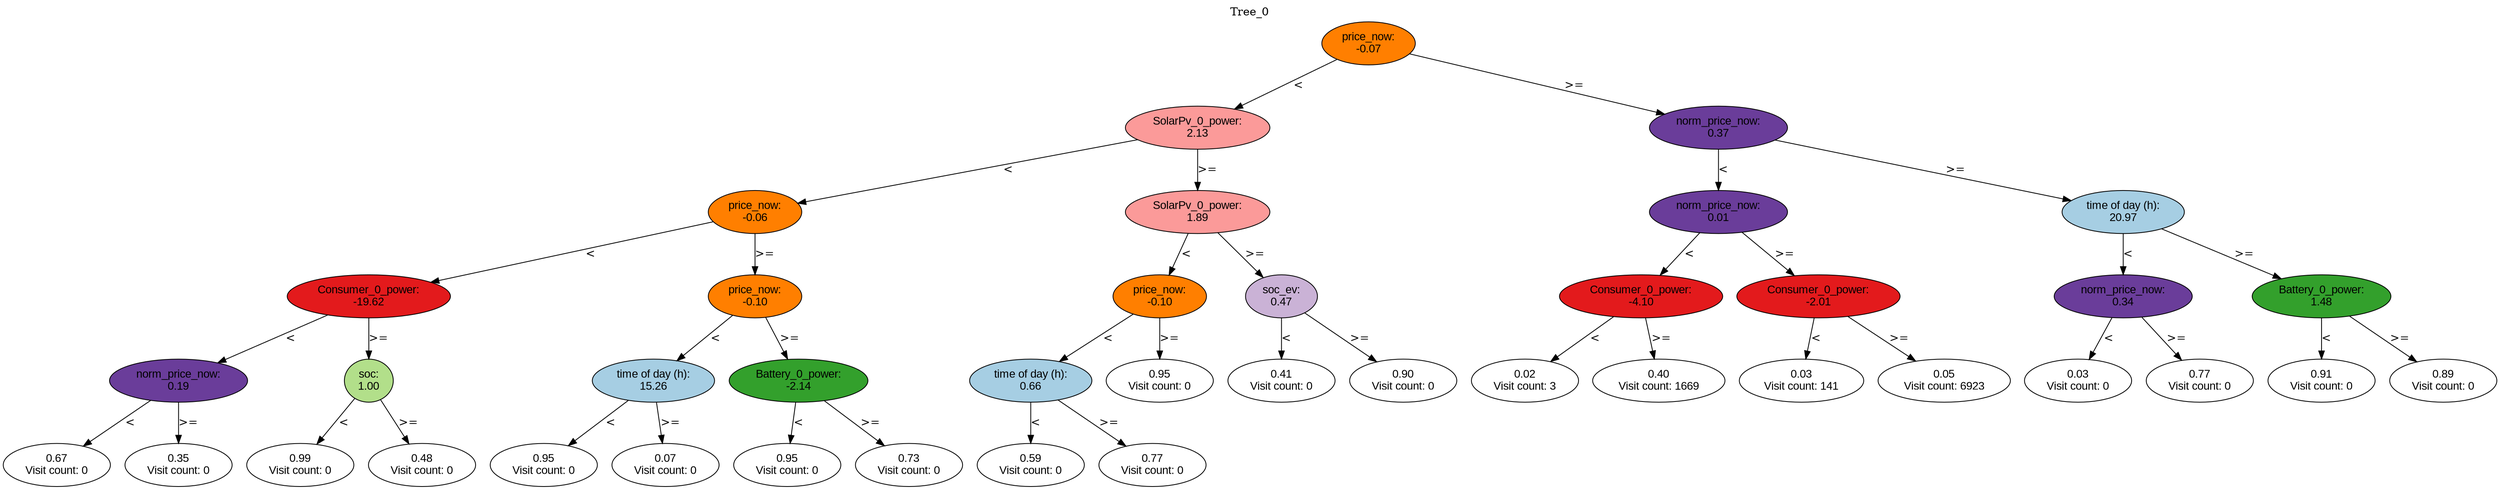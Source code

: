 digraph BST {
    node [fontname="Arial" style=filled colorscheme=paired12];
    0 [ label = "price_now:
-0.07" fillcolor=8];
    1 [ label = "SolarPv_0_power:
2.13" fillcolor=5];
    2 [ label = "price_now:
-0.06" fillcolor=8];
    3 [ label = "Consumer_0_power:
-19.62" fillcolor=6];
    4 [ label = "norm_price_now:
0.19" fillcolor=10];
    5 [ label = "0.67
Visit count: 0" fillcolor=white];
    6 [ label = "0.35
Visit count: 0" fillcolor=white];
    7 [ label = "soc:
1.00" fillcolor=3];
    8 [ label = "0.99
Visit count: 0" fillcolor=white];
    9 [ label = "0.48
Visit count: 0" fillcolor=white];
    10 [ label = "price_now:
-0.10" fillcolor=8];
    11 [ label = "time of day (h):
15.26" fillcolor=1];
    12 [ label = "0.95
Visit count: 0" fillcolor=white];
    13 [ label = "0.07
Visit count: 0" fillcolor=white];
    14 [ label = "Battery_0_power:
-2.14" fillcolor=4];
    15 [ label = "0.95
Visit count: 0" fillcolor=white];
    16 [ label = "0.73
Visit count: 0" fillcolor=white];
    17 [ label = "SolarPv_0_power:
1.89" fillcolor=5];
    18 [ label = "price_now:
-0.10" fillcolor=8];
    19 [ label = "time of day (h):
0.66" fillcolor=1];
    20 [ label = "0.59
Visit count: 0" fillcolor=white];
    21 [ label = "0.77
Visit count: 0" fillcolor=white];
    22 [ label = "0.95
Visit count: 0" fillcolor=white];
    23 [ label = "soc_ev:
0.47" fillcolor=9];
    24 [ label = "0.41
Visit count: 0" fillcolor=white];
    25 [ label = "0.90
Visit count: 0" fillcolor=white];
    26 [ label = "norm_price_now:
0.37" fillcolor=10];
    27 [ label = "norm_price_now:
0.01" fillcolor=10];
    28 [ label = "Consumer_0_power:
-4.10" fillcolor=6];
    29 [ label = "0.02
Visit count: 3" fillcolor=white];
    30 [ label = "0.40
Visit count: 1669" fillcolor=white];
    31 [ label = "Consumer_0_power:
-2.01" fillcolor=6];
    32 [ label = "0.03
Visit count: 141" fillcolor=white];
    33 [ label = "0.05
Visit count: 6923" fillcolor=white];
    34 [ label = "time of day (h):
20.97" fillcolor=1];
    35 [ label = "norm_price_now:
0.34" fillcolor=10];
    36 [ label = "0.03
Visit count: 0" fillcolor=white];
    37 [ label = "0.77
Visit count: 0" fillcolor=white];
    38 [ label = "Battery_0_power:
1.48" fillcolor=4];
    39 [ label = "0.91
Visit count: 0" fillcolor=white];
    40 [ label = "0.89
Visit count: 0" fillcolor=white];

    0  -> 1[ label = "<"];
    0  -> 26[ label = ">="];
    1  -> 2[ label = "<"];
    1  -> 17[ label = ">="];
    2  -> 3[ label = "<"];
    2  -> 10[ label = ">="];
    3  -> 4[ label = "<"];
    3  -> 7[ label = ">="];
    4  -> 5[ label = "<"];
    4  -> 6[ label = ">="];
    7  -> 8[ label = "<"];
    7  -> 9[ label = ">="];
    10  -> 11[ label = "<"];
    10  -> 14[ label = ">="];
    11  -> 12[ label = "<"];
    11  -> 13[ label = ">="];
    14  -> 15[ label = "<"];
    14  -> 16[ label = ">="];
    17  -> 18[ label = "<"];
    17  -> 23[ label = ">="];
    18  -> 19[ label = "<"];
    18  -> 22[ label = ">="];
    19  -> 20[ label = "<"];
    19  -> 21[ label = ">="];
    23  -> 24[ label = "<"];
    23  -> 25[ label = ">="];
    26  -> 27[ label = "<"];
    26  -> 34[ label = ">="];
    27  -> 28[ label = "<"];
    27  -> 31[ label = ">="];
    28  -> 29[ label = "<"];
    28  -> 30[ label = ">="];
    31  -> 32[ label = "<"];
    31  -> 33[ label = ">="];
    34  -> 35[ label = "<"];
    34  -> 38[ label = ">="];
    35  -> 36[ label = "<"];
    35  -> 37[ label = ">="];
    38  -> 39[ label = "<"];
    38  -> 40[ label = ">="];

    labelloc="t";
    label="Tree_0";
}